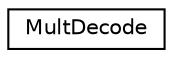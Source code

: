 digraph "Graphical Class Hierarchy"
{
 // LATEX_PDF_SIZE
  edge [fontname="Helvetica",fontsize="10",labelfontname="Helvetica",labelfontsize="10"];
  node [fontname="Helvetica",fontsize="10",shape=record];
  rankdir="LR";
  Node0 [label="MultDecode",height=0.2,width=0.4,color="black", fillcolor="white", style="filled",URL="$structMultDecode.html",tooltip=" "];
}
